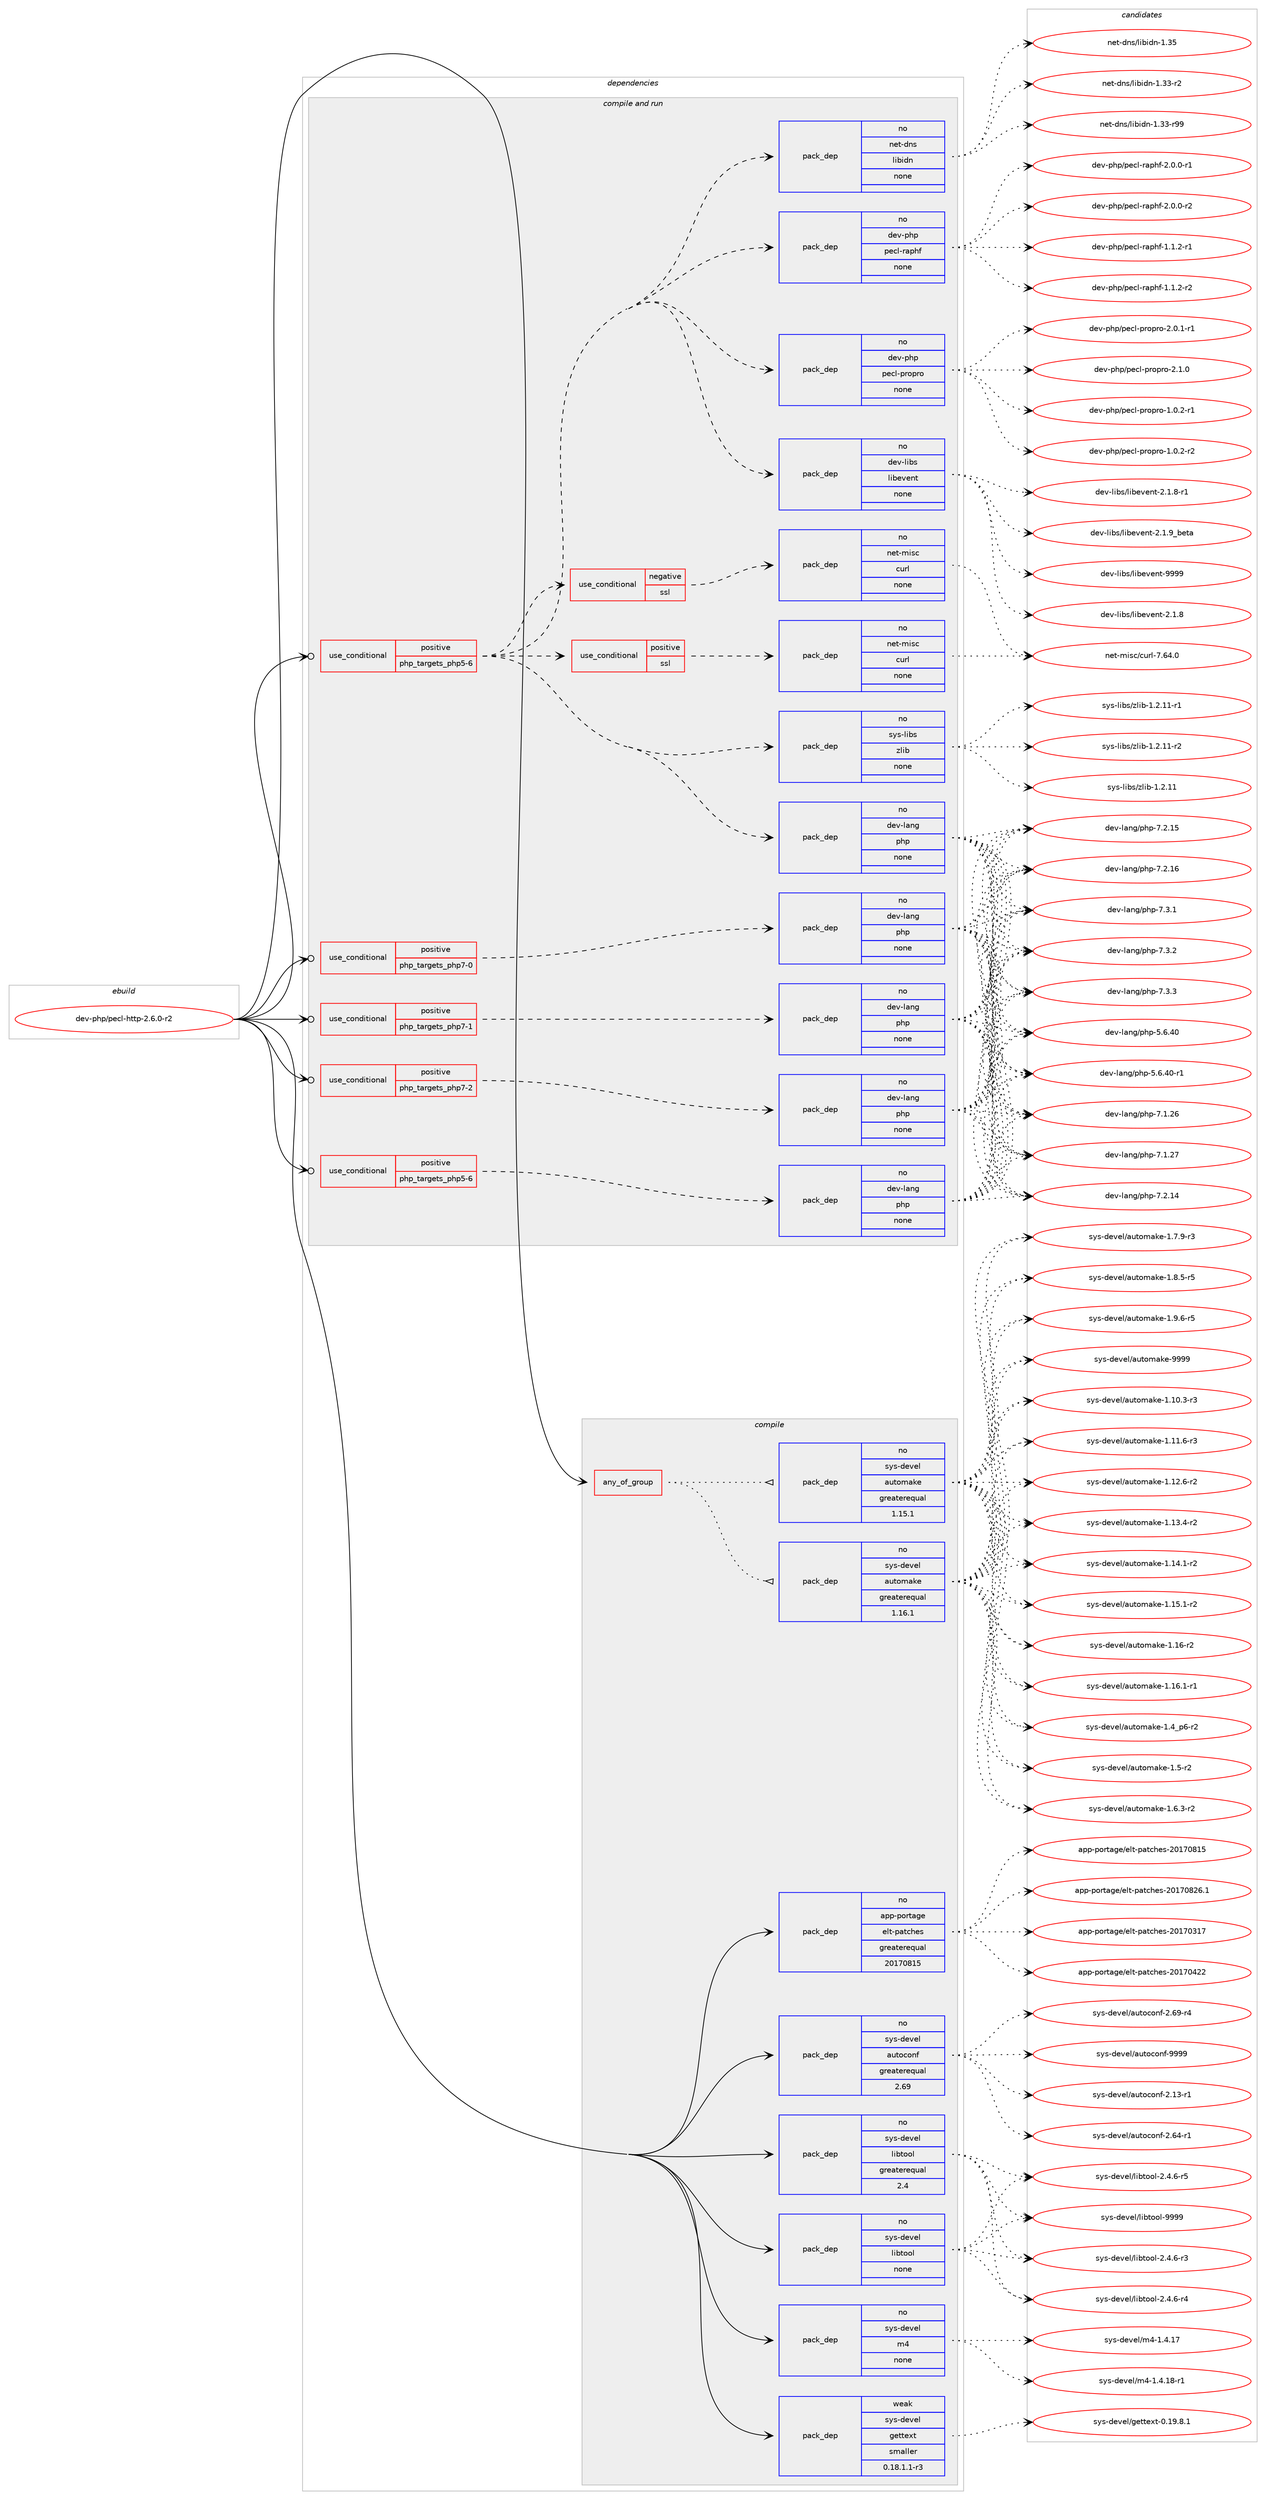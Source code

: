 digraph prolog {

# *************
# Graph options
# *************

newrank=true;
concentrate=true;
compound=true;
graph [rankdir=LR,fontname=Helvetica,fontsize=10,ranksep=1.5];#, ranksep=2.5, nodesep=0.2];
edge  [arrowhead=vee];
node  [fontname=Helvetica,fontsize=10];

# **********
# The ebuild
# **********

subgraph cluster_leftcol {
color=gray;
rank=same;
label=<<i>ebuild</i>>;
id [label="dev-php/pecl-http-2.6.0-r2", color=red, width=4, href="../dev-php/pecl-http-2.6.0-r2.svg"];
}

# ****************
# The dependencies
# ****************

subgraph cluster_midcol {
color=gray;
label=<<i>dependencies</i>>;
subgraph cluster_compile {
fillcolor="#eeeeee";
style=filled;
label=<<i>compile</i>>;
subgraph any22555 {
dependency1393858 [label=<<TABLE BORDER="0" CELLBORDER="1" CELLSPACING="0" CELLPADDING="4"><TR><TD CELLPADDING="10">any_of_group</TD></TR></TABLE>>, shape=none, color=red];subgraph pack1001210 {
dependency1393859 [label=<<TABLE BORDER="0" CELLBORDER="1" CELLSPACING="0" CELLPADDING="4" WIDTH="220"><TR><TD ROWSPAN="6" CELLPADDING="30">pack_dep</TD></TR><TR><TD WIDTH="110">no</TD></TR><TR><TD>sys-devel</TD></TR><TR><TD>automake</TD></TR><TR><TD>greaterequal</TD></TR><TR><TD>1.16.1</TD></TR></TABLE>>, shape=none, color=blue];
}
dependency1393858:e -> dependency1393859:w [weight=20,style="dotted",arrowhead="oinv"];
subgraph pack1001211 {
dependency1393860 [label=<<TABLE BORDER="0" CELLBORDER="1" CELLSPACING="0" CELLPADDING="4" WIDTH="220"><TR><TD ROWSPAN="6" CELLPADDING="30">pack_dep</TD></TR><TR><TD WIDTH="110">no</TD></TR><TR><TD>sys-devel</TD></TR><TR><TD>automake</TD></TR><TR><TD>greaterequal</TD></TR><TR><TD>1.15.1</TD></TR></TABLE>>, shape=none, color=blue];
}
dependency1393858:e -> dependency1393860:w [weight=20,style="dotted",arrowhead="oinv"];
}
id:e -> dependency1393858:w [weight=20,style="solid",arrowhead="vee"];
subgraph pack1001212 {
dependency1393861 [label=<<TABLE BORDER="0" CELLBORDER="1" CELLSPACING="0" CELLPADDING="4" WIDTH="220"><TR><TD ROWSPAN="6" CELLPADDING="30">pack_dep</TD></TR><TR><TD WIDTH="110">no</TD></TR><TR><TD>app-portage</TD></TR><TR><TD>elt-patches</TD></TR><TR><TD>greaterequal</TD></TR><TR><TD>20170815</TD></TR></TABLE>>, shape=none, color=blue];
}
id:e -> dependency1393861:w [weight=20,style="solid",arrowhead="vee"];
subgraph pack1001213 {
dependency1393862 [label=<<TABLE BORDER="0" CELLBORDER="1" CELLSPACING="0" CELLPADDING="4" WIDTH="220"><TR><TD ROWSPAN="6" CELLPADDING="30">pack_dep</TD></TR><TR><TD WIDTH="110">no</TD></TR><TR><TD>sys-devel</TD></TR><TR><TD>autoconf</TD></TR><TR><TD>greaterequal</TD></TR><TR><TD>2.69</TD></TR></TABLE>>, shape=none, color=blue];
}
id:e -> dependency1393862:w [weight=20,style="solid",arrowhead="vee"];
subgraph pack1001214 {
dependency1393863 [label=<<TABLE BORDER="0" CELLBORDER="1" CELLSPACING="0" CELLPADDING="4" WIDTH="220"><TR><TD ROWSPAN="6" CELLPADDING="30">pack_dep</TD></TR><TR><TD WIDTH="110">no</TD></TR><TR><TD>sys-devel</TD></TR><TR><TD>libtool</TD></TR><TR><TD>greaterequal</TD></TR><TR><TD>2.4</TD></TR></TABLE>>, shape=none, color=blue];
}
id:e -> dependency1393863:w [weight=20,style="solid",arrowhead="vee"];
subgraph pack1001215 {
dependency1393864 [label=<<TABLE BORDER="0" CELLBORDER="1" CELLSPACING="0" CELLPADDING="4" WIDTH="220"><TR><TD ROWSPAN="6" CELLPADDING="30">pack_dep</TD></TR><TR><TD WIDTH="110">no</TD></TR><TR><TD>sys-devel</TD></TR><TR><TD>libtool</TD></TR><TR><TD>none</TD></TR><TR><TD></TD></TR></TABLE>>, shape=none, color=blue];
}
id:e -> dependency1393864:w [weight=20,style="solid",arrowhead="vee"];
subgraph pack1001216 {
dependency1393865 [label=<<TABLE BORDER="0" CELLBORDER="1" CELLSPACING="0" CELLPADDING="4" WIDTH="220"><TR><TD ROWSPAN="6" CELLPADDING="30">pack_dep</TD></TR><TR><TD WIDTH="110">no</TD></TR><TR><TD>sys-devel</TD></TR><TR><TD>m4</TD></TR><TR><TD>none</TD></TR><TR><TD></TD></TR></TABLE>>, shape=none, color=blue];
}
id:e -> dependency1393865:w [weight=20,style="solid",arrowhead="vee"];
subgraph pack1001217 {
dependency1393866 [label=<<TABLE BORDER="0" CELLBORDER="1" CELLSPACING="0" CELLPADDING="4" WIDTH="220"><TR><TD ROWSPAN="6" CELLPADDING="30">pack_dep</TD></TR><TR><TD WIDTH="110">weak</TD></TR><TR><TD>sys-devel</TD></TR><TR><TD>gettext</TD></TR><TR><TD>smaller</TD></TR><TR><TD>0.18.1.1-r3</TD></TR></TABLE>>, shape=none, color=blue];
}
id:e -> dependency1393866:w [weight=20,style="solid",arrowhead="vee"];
}
subgraph cluster_compileandrun {
fillcolor="#eeeeee";
style=filled;
label=<<i>compile and run</i>>;
subgraph cond369528 {
dependency1393867 [label=<<TABLE BORDER="0" CELLBORDER="1" CELLSPACING="0" CELLPADDING="4"><TR><TD ROWSPAN="3" CELLPADDING="10">use_conditional</TD></TR><TR><TD>positive</TD></TR><TR><TD>php_targets_php5-6</TD></TR></TABLE>>, shape=none, color=red];
subgraph pack1001218 {
dependency1393868 [label=<<TABLE BORDER="0" CELLBORDER="1" CELLSPACING="0" CELLPADDING="4" WIDTH="220"><TR><TD ROWSPAN="6" CELLPADDING="30">pack_dep</TD></TR><TR><TD WIDTH="110">no</TD></TR><TR><TD>dev-lang</TD></TR><TR><TD>php</TD></TR><TR><TD>none</TD></TR><TR><TD></TD></TR></TABLE>>, shape=none, color=blue];
}
dependency1393867:e -> dependency1393868:w [weight=20,style="dashed",arrowhead="vee"];
}
id:e -> dependency1393867:w [weight=20,style="solid",arrowhead="odotvee"];
subgraph cond369529 {
dependency1393869 [label=<<TABLE BORDER="0" CELLBORDER="1" CELLSPACING="0" CELLPADDING="4"><TR><TD ROWSPAN="3" CELLPADDING="10">use_conditional</TD></TR><TR><TD>positive</TD></TR><TR><TD>php_targets_php5-6</TD></TR></TABLE>>, shape=none, color=red];
subgraph pack1001219 {
dependency1393870 [label=<<TABLE BORDER="0" CELLBORDER="1" CELLSPACING="0" CELLPADDING="4" WIDTH="220"><TR><TD ROWSPAN="6" CELLPADDING="30">pack_dep</TD></TR><TR><TD WIDTH="110">no</TD></TR><TR><TD>dev-libs</TD></TR><TR><TD>libevent</TD></TR><TR><TD>none</TD></TR><TR><TD></TD></TR></TABLE>>, shape=none, color=blue];
}
dependency1393869:e -> dependency1393870:w [weight=20,style="dashed",arrowhead="vee"];
subgraph pack1001220 {
dependency1393871 [label=<<TABLE BORDER="0" CELLBORDER="1" CELLSPACING="0" CELLPADDING="4" WIDTH="220"><TR><TD ROWSPAN="6" CELLPADDING="30">pack_dep</TD></TR><TR><TD WIDTH="110">no</TD></TR><TR><TD>dev-php</TD></TR><TR><TD>pecl-propro</TD></TR><TR><TD>none</TD></TR><TR><TD></TD></TR></TABLE>>, shape=none, color=blue];
}
dependency1393869:e -> dependency1393871:w [weight=20,style="dashed",arrowhead="vee"];
subgraph pack1001221 {
dependency1393872 [label=<<TABLE BORDER="0" CELLBORDER="1" CELLSPACING="0" CELLPADDING="4" WIDTH="220"><TR><TD ROWSPAN="6" CELLPADDING="30">pack_dep</TD></TR><TR><TD WIDTH="110">no</TD></TR><TR><TD>dev-php</TD></TR><TR><TD>pecl-raphf</TD></TR><TR><TD>none</TD></TR><TR><TD></TD></TR></TABLE>>, shape=none, color=blue];
}
dependency1393869:e -> dependency1393872:w [weight=20,style="dashed",arrowhead="vee"];
subgraph pack1001222 {
dependency1393873 [label=<<TABLE BORDER="0" CELLBORDER="1" CELLSPACING="0" CELLPADDING="4" WIDTH="220"><TR><TD ROWSPAN="6" CELLPADDING="30">pack_dep</TD></TR><TR><TD WIDTH="110">no</TD></TR><TR><TD>net-dns</TD></TR><TR><TD>libidn</TD></TR><TR><TD>none</TD></TR><TR><TD></TD></TR></TABLE>>, shape=none, color=blue];
}
dependency1393869:e -> dependency1393873:w [weight=20,style="dashed",arrowhead="vee"];
subgraph pack1001223 {
dependency1393874 [label=<<TABLE BORDER="0" CELLBORDER="1" CELLSPACING="0" CELLPADDING="4" WIDTH="220"><TR><TD ROWSPAN="6" CELLPADDING="30">pack_dep</TD></TR><TR><TD WIDTH="110">no</TD></TR><TR><TD>sys-libs</TD></TR><TR><TD>zlib</TD></TR><TR><TD>none</TD></TR><TR><TD></TD></TR></TABLE>>, shape=none, color=blue];
}
dependency1393869:e -> dependency1393874:w [weight=20,style="dashed",arrowhead="vee"];
subgraph cond369530 {
dependency1393875 [label=<<TABLE BORDER="0" CELLBORDER="1" CELLSPACING="0" CELLPADDING="4"><TR><TD ROWSPAN="3" CELLPADDING="10">use_conditional</TD></TR><TR><TD>positive</TD></TR><TR><TD>ssl</TD></TR></TABLE>>, shape=none, color=red];
subgraph pack1001224 {
dependency1393876 [label=<<TABLE BORDER="0" CELLBORDER="1" CELLSPACING="0" CELLPADDING="4" WIDTH="220"><TR><TD ROWSPAN="6" CELLPADDING="30">pack_dep</TD></TR><TR><TD WIDTH="110">no</TD></TR><TR><TD>net-misc</TD></TR><TR><TD>curl</TD></TR><TR><TD>none</TD></TR><TR><TD></TD></TR></TABLE>>, shape=none, color=blue];
}
dependency1393875:e -> dependency1393876:w [weight=20,style="dashed",arrowhead="vee"];
}
dependency1393869:e -> dependency1393875:w [weight=20,style="dashed",arrowhead="vee"];
subgraph cond369531 {
dependency1393877 [label=<<TABLE BORDER="0" CELLBORDER="1" CELLSPACING="0" CELLPADDING="4"><TR><TD ROWSPAN="3" CELLPADDING="10">use_conditional</TD></TR><TR><TD>negative</TD></TR><TR><TD>ssl</TD></TR></TABLE>>, shape=none, color=red];
subgraph pack1001225 {
dependency1393878 [label=<<TABLE BORDER="0" CELLBORDER="1" CELLSPACING="0" CELLPADDING="4" WIDTH="220"><TR><TD ROWSPAN="6" CELLPADDING="30">pack_dep</TD></TR><TR><TD WIDTH="110">no</TD></TR><TR><TD>net-misc</TD></TR><TR><TD>curl</TD></TR><TR><TD>none</TD></TR><TR><TD></TD></TR></TABLE>>, shape=none, color=blue];
}
dependency1393877:e -> dependency1393878:w [weight=20,style="dashed",arrowhead="vee"];
}
dependency1393869:e -> dependency1393877:w [weight=20,style="dashed",arrowhead="vee"];
subgraph pack1001226 {
dependency1393879 [label=<<TABLE BORDER="0" CELLBORDER="1" CELLSPACING="0" CELLPADDING="4" WIDTH="220"><TR><TD ROWSPAN="6" CELLPADDING="30">pack_dep</TD></TR><TR><TD WIDTH="110">no</TD></TR><TR><TD>dev-lang</TD></TR><TR><TD>php</TD></TR><TR><TD>none</TD></TR><TR><TD></TD></TR></TABLE>>, shape=none, color=blue];
}
dependency1393869:e -> dependency1393879:w [weight=20,style="dashed",arrowhead="vee"];
}
id:e -> dependency1393869:w [weight=20,style="solid",arrowhead="odotvee"];
subgraph cond369532 {
dependency1393880 [label=<<TABLE BORDER="0" CELLBORDER="1" CELLSPACING="0" CELLPADDING="4"><TR><TD ROWSPAN="3" CELLPADDING="10">use_conditional</TD></TR><TR><TD>positive</TD></TR><TR><TD>php_targets_php7-0</TD></TR></TABLE>>, shape=none, color=red];
subgraph pack1001227 {
dependency1393881 [label=<<TABLE BORDER="0" CELLBORDER="1" CELLSPACING="0" CELLPADDING="4" WIDTH="220"><TR><TD ROWSPAN="6" CELLPADDING="30">pack_dep</TD></TR><TR><TD WIDTH="110">no</TD></TR><TR><TD>dev-lang</TD></TR><TR><TD>php</TD></TR><TR><TD>none</TD></TR><TR><TD></TD></TR></TABLE>>, shape=none, color=blue];
}
dependency1393880:e -> dependency1393881:w [weight=20,style="dashed",arrowhead="vee"];
}
id:e -> dependency1393880:w [weight=20,style="solid",arrowhead="odotvee"];
subgraph cond369533 {
dependency1393882 [label=<<TABLE BORDER="0" CELLBORDER="1" CELLSPACING="0" CELLPADDING="4"><TR><TD ROWSPAN="3" CELLPADDING="10">use_conditional</TD></TR><TR><TD>positive</TD></TR><TR><TD>php_targets_php7-1</TD></TR></TABLE>>, shape=none, color=red];
subgraph pack1001228 {
dependency1393883 [label=<<TABLE BORDER="0" CELLBORDER="1" CELLSPACING="0" CELLPADDING="4" WIDTH="220"><TR><TD ROWSPAN="6" CELLPADDING="30">pack_dep</TD></TR><TR><TD WIDTH="110">no</TD></TR><TR><TD>dev-lang</TD></TR><TR><TD>php</TD></TR><TR><TD>none</TD></TR><TR><TD></TD></TR></TABLE>>, shape=none, color=blue];
}
dependency1393882:e -> dependency1393883:w [weight=20,style="dashed",arrowhead="vee"];
}
id:e -> dependency1393882:w [weight=20,style="solid",arrowhead="odotvee"];
subgraph cond369534 {
dependency1393884 [label=<<TABLE BORDER="0" CELLBORDER="1" CELLSPACING="0" CELLPADDING="4"><TR><TD ROWSPAN="3" CELLPADDING="10">use_conditional</TD></TR><TR><TD>positive</TD></TR><TR><TD>php_targets_php7-2</TD></TR></TABLE>>, shape=none, color=red];
subgraph pack1001229 {
dependency1393885 [label=<<TABLE BORDER="0" CELLBORDER="1" CELLSPACING="0" CELLPADDING="4" WIDTH="220"><TR><TD ROWSPAN="6" CELLPADDING="30">pack_dep</TD></TR><TR><TD WIDTH="110">no</TD></TR><TR><TD>dev-lang</TD></TR><TR><TD>php</TD></TR><TR><TD>none</TD></TR><TR><TD></TD></TR></TABLE>>, shape=none, color=blue];
}
dependency1393884:e -> dependency1393885:w [weight=20,style="dashed",arrowhead="vee"];
}
id:e -> dependency1393884:w [weight=20,style="solid",arrowhead="odotvee"];
}
subgraph cluster_run {
fillcolor="#eeeeee";
style=filled;
label=<<i>run</i>>;
}
}

# **************
# The candidates
# **************

subgraph cluster_choices {
rank=same;
color=gray;
label=<<i>candidates</i>>;

subgraph choice1001210 {
color=black;
nodesep=1;
choice11512111545100101118101108479711711611110997107101454946494846514511451 [label="sys-devel/automake-1.10.3-r3", color=red, width=4,href="../sys-devel/automake-1.10.3-r3.svg"];
choice11512111545100101118101108479711711611110997107101454946494946544511451 [label="sys-devel/automake-1.11.6-r3", color=red, width=4,href="../sys-devel/automake-1.11.6-r3.svg"];
choice11512111545100101118101108479711711611110997107101454946495046544511450 [label="sys-devel/automake-1.12.6-r2", color=red, width=4,href="../sys-devel/automake-1.12.6-r2.svg"];
choice11512111545100101118101108479711711611110997107101454946495146524511450 [label="sys-devel/automake-1.13.4-r2", color=red, width=4,href="../sys-devel/automake-1.13.4-r2.svg"];
choice11512111545100101118101108479711711611110997107101454946495246494511450 [label="sys-devel/automake-1.14.1-r2", color=red, width=4,href="../sys-devel/automake-1.14.1-r2.svg"];
choice11512111545100101118101108479711711611110997107101454946495346494511450 [label="sys-devel/automake-1.15.1-r2", color=red, width=4,href="../sys-devel/automake-1.15.1-r2.svg"];
choice1151211154510010111810110847971171161111099710710145494649544511450 [label="sys-devel/automake-1.16-r2", color=red, width=4,href="../sys-devel/automake-1.16-r2.svg"];
choice11512111545100101118101108479711711611110997107101454946495446494511449 [label="sys-devel/automake-1.16.1-r1", color=red, width=4,href="../sys-devel/automake-1.16.1-r1.svg"];
choice115121115451001011181011084797117116111109971071014549465295112544511450 [label="sys-devel/automake-1.4_p6-r2", color=red, width=4,href="../sys-devel/automake-1.4_p6-r2.svg"];
choice11512111545100101118101108479711711611110997107101454946534511450 [label="sys-devel/automake-1.5-r2", color=red, width=4,href="../sys-devel/automake-1.5-r2.svg"];
choice115121115451001011181011084797117116111109971071014549465446514511450 [label="sys-devel/automake-1.6.3-r2", color=red, width=4,href="../sys-devel/automake-1.6.3-r2.svg"];
choice115121115451001011181011084797117116111109971071014549465546574511451 [label="sys-devel/automake-1.7.9-r3", color=red, width=4,href="../sys-devel/automake-1.7.9-r3.svg"];
choice115121115451001011181011084797117116111109971071014549465646534511453 [label="sys-devel/automake-1.8.5-r5", color=red, width=4,href="../sys-devel/automake-1.8.5-r5.svg"];
choice115121115451001011181011084797117116111109971071014549465746544511453 [label="sys-devel/automake-1.9.6-r5", color=red, width=4,href="../sys-devel/automake-1.9.6-r5.svg"];
choice115121115451001011181011084797117116111109971071014557575757 [label="sys-devel/automake-9999", color=red, width=4,href="../sys-devel/automake-9999.svg"];
dependency1393859:e -> choice11512111545100101118101108479711711611110997107101454946494846514511451:w [style=dotted,weight="100"];
dependency1393859:e -> choice11512111545100101118101108479711711611110997107101454946494946544511451:w [style=dotted,weight="100"];
dependency1393859:e -> choice11512111545100101118101108479711711611110997107101454946495046544511450:w [style=dotted,weight="100"];
dependency1393859:e -> choice11512111545100101118101108479711711611110997107101454946495146524511450:w [style=dotted,weight="100"];
dependency1393859:e -> choice11512111545100101118101108479711711611110997107101454946495246494511450:w [style=dotted,weight="100"];
dependency1393859:e -> choice11512111545100101118101108479711711611110997107101454946495346494511450:w [style=dotted,weight="100"];
dependency1393859:e -> choice1151211154510010111810110847971171161111099710710145494649544511450:w [style=dotted,weight="100"];
dependency1393859:e -> choice11512111545100101118101108479711711611110997107101454946495446494511449:w [style=dotted,weight="100"];
dependency1393859:e -> choice115121115451001011181011084797117116111109971071014549465295112544511450:w [style=dotted,weight="100"];
dependency1393859:e -> choice11512111545100101118101108479711711611110997107101454946534511450:w [style=dotted,weight="100"];
dependency1393859:e -> choice115121115451001011181011084797117116111109971071014549465446514511450:w [style=dotted,weight="100"];
dependency1393859:e -> choice115121115451001011181011084797117116111109971071014549465546574511451:w [style=dotted,weight="100"];
dependency1393859:e -> choice115121115451001011181011084797117116111109971071014549465646534511453:w [style=dotted,weight="100"];
dependency1393859:e -> choice115121115451001011181011084797117116111109971071014549465746544511453:w [style=dotted,weight="100"];
dependency1393859:e -> choice115121115451001011181011084797117116111109971071014557575757:w [style=dotted,weight="100"];
}
subgraph choice1001211 {
color=black;
nodesep=1;
choice11512111545100101118101108479711711611110997107101454946494846514511451 [label="sys-devel/automake-1.10.3-r3", color=red, width=4,href="../sys-devel/automake-1.10.3-r3.svg"];
choice11512111545100101118101108479711711611110997107101454946494946544511451 [label="sys-devel/automake-1.11.6-r3", color=red, width=4,href="../sys-devel/automake-1.11.6-r3.svg"];
choice11512111545100101118101108479711711611110997107101454946495046544511450 [label="sys-devel/automake-1.12.6-r2", color=red, width=4,href="../sys-devel/automake-1.12.6-r2.svg"];
choice11512111545100101118101108479711711611110997107101454946495146524511450 [label="sys-devel/automake-1.13.4-r2", color=red, width=4,href="../sys-devel/automake-1.13.4-r2.svg"];
choice11512111545100101118101108479711711611110997107101454946495246494511450 [label="sys-devel/automake-1.14.1-r2", color=red, width=4,href="../sys-devel/automake-1.14.1-r2.svg"];
choice11512111545100101118101108479711711611110997107101454946495346494511450 [label="sys-devel/automake-1.15.1-r2", color=red, width=4,href="../sys-devel/automake-1.15.1-r2.svg"];
choice1151211154510010111810110847971171161111099710710145494649544511450 [label="sys-devel/automake-1.16-r2", color=red, width=4,href="../sys-devel/automake-1.16-r2.svg"];
choice11512111545100101118101108479711711611110997107101454946495446494511449 [label="sys-devel/automake-1.16.1-r1", color=red, width=4,href="../sys-devel/automake-1.16.1-r1.svg"];
choice115121115451001011181011084797117116111109971071014549465295112544511450 [label="sys-devel/automake-1.4_p6-r2", color=red, width=4,href="../sys-devel/automake-1.4_p6-r2.svg"];
choice11512111545100101118101108479711711611110997107101454946534511450 [label="sys-devel/automake-1.5-r2", color=red, width=4,href="../sys-devel/automake-1.5-r2.svg"];
choice115121115451001011181011084797117116111109971071014549465446514511450 [label="sys-devel/automake-1.6.3-r2", color=red, width=4,href="../sys-devel/automake-1.6.3-r2.svg"];
choice115121115451001011181011084797117116111109971071014549465546574511451 [label="sys-devel/automake-1.7.9-r3", color=red, width=4,href="../sys-devel/automake-1.7.9-r3.svg"];
choice115121115451001011181011084797117116111109971071014549465646534511453 [label="sys-devel/automake-1.8.5-r5", color=red, width=4,href="../sys-devel/automake-1.8.5-r5.svg"];
choice115121115451001011181011084797117116111109971071014549465746544511453 [label="sys-devel/automake-1.9.6-r5", color=red, width=4,href="../sys-devel/automake-1.9.6-r5.svg"];
choice115121115451001011181011084797117116111109971071014557575757 [label="sys-devel/automake-9999", color=red, width=4,href="../sys-devel/automake-9999.svg"];
dependency1393860:e -> choice11512111545100101118101108479711711611110997107101454946494846514511451:w [style=dotted,weight="100"];
dependency1393860:e -> choice11512111545100101118101108479711711611110997107101454946494946544511451:w [style=dotted,weight="100"];
dependency1393860:e -> choice11512111545100101118101108479711711611110997107101454946495046544511450:w [style=dotted,weight="100"];
dependency1393860:e -> choice11512111545100101118101108479711711611110997107101454946495146524511450:w [style=dotted,weight="100"];
dependency1393860:e -> choice11512111545100101118101108479711711611110997107101454946495246494511450:w [style=dotted,weight="100"];
dependency1393860:e -> choice11512111545100101118101108479711711611110997107101454946495346494511450:w [style=dotted,weight="100"];
dependency1393860:e -> choice1151211154510010111810110847971171161111099710710145494649544511450:w [style=dotted,weight="100"];
dependency1393860:e -> choice11512111545100101118101108479711711611110997107101454946495446494511449:w [style=dotted,weight="100"];
dependency1393860:e -> choice115121115451001011181011084797117116111109971071014549465295112544511450:w [style=dotted,weight="100"];
dependency1393860:e -> choice11512111545100101118101108479711711611110997107101454946534511450:w [style=dotted,weight="100"];
dependency1393860:e -> choice115121115451001011181011084797117116111109971071014549465446514511450:w [style=dotted,weight="100"];
dependency1393860:e -> choice115121115451001011181011084797117116111109971071014549465546574511451:w [style=dotted,weight="100"];
dependency1393860:e -> choice115121115451001011181011084797117116111109971071014549465646534511453:w [style=dotted,weight="100"];
dependency1393860:e -> choice115121115451001011181011084797117116111109971071014549465746544511453:w [style=dotted,weight="100"];
dependency1393860:e -> choice115121115451001011181011084797117116111109971071014557575757:w [style=dotted,weight="100"];
}
subgraph choice1001212 {
color=black;
nodesep=1;
choice97112112451121111141169710310147101108116451129711699104101115455048495548514955 [label="app-portage/elt-patches-20170317", color=red, width=4,href="../app-portage/elt-patches-20170317.svg"];
choice97112112451121111141169710310147101108116451129711699104101115455048495548525050 [label="app-portage/elt-patches-20170422", color=red, width=4,href="../app-portage/elt-patches-20170422.svg"];
choice97112112451121111141169710310147101108116451129711699104101115455048495548564953 [label="app-portage/elt-patches-20170815", color=red, width=4,href="../app-portage/elt-patches-20170815.svg"];
choice971121124511211111411697103101471011081164511297116991041011154550484955485650544649 [label="app-portage/elt-patches-20170826.1", color=red, width=4,href="../app-portage/elt-patches-20170826.1.svg"];
dependency1393861:e -> choice97112112451121111141169710310147101108116451129711699104101115455048495548514955:w [style=dotted,weight="100"];
dependency1393861:e -> choice97112112451121111141169710310147101108116451129711699104101115455048495548525050:w [style=dotted,weight="100"];
dependency1393861:e -> choice97112112451121111141169710310147101108116451129711699104101115455048495548564953:w [style=dotted,weight="100"];
dependency1393861:e -> choice971121124511211111411697103101471011081164511297116991041011154550484955485650544649:w [style=dotted,weight="100"];
}
subgraph choice1001213 {
color=black;
nodesep=1;
choice1151211154510010111810110847971171161119911111010245504649514511449 [label="sys-devel/autoconf-2.13-r1", color=red, width=4,href="../sys-devel/autoconf-2.13-r1.svg"];
choice1151211154510010111810110847971171161119911111010245504654524511449 [label="sys-devel/autoconf-2.64-r1", color=red, width=4,href="../sys-devel/autoconf-2.64-r1.svg"];
choice1151211154510010111810110847971171161119911111010245504654574511452 [label="sys-devel/autoconf-2.69-r4", color=red, width=4,href="../sys-devel/autoconf-2.69-r4.svg"];
choice115121115451001011181011084797117116111991111101024557575757 [label="sys-devel/autoconf-9999", color=red, width=4,href="../sys-devel/autoconf-9999.svg"];
dependency1393862:e -> choice1151211154510010111810110847971171161119911111010245504649514511449:w [style=dotted,weight="100"];
dependency1393862:e -> choice1151211154510010111810110847971171161119911111010245504654524511449:w [style=dotted,weight="100"];
dependency1393862:e -> choice1151211154510010111810110847971171161119911111010245504654574511452:w [style=dotted,weight="100"];
dependency1393862:e -> choice115121115451001011181011084797117116111991111101024557575757:w [style=dotted,weight="100"];
}
subgraph choice1001214 {
color=black;
nodesep=1;
choice1151211154510010111810110847108105981161111111084550465246544511451 [label="sys-devel/libtool-2.4.6-r3", color=red, width=4,href="../sys-devel/libtool-2.4.6-r3.svg"];
choice1151211154510010111810110847108105981161111111084550465246544511452 [label="sys-devel/libtool-2.4.6-r4", color=red, width=4,href="../sys-devel/libtool-2.4.6-r4.svg"];
choice1151211154510010111810110847108105981161111111084550465246544511453 [label="sys-devel/libtool-2.4.6-r5", color=red, width=4,href="../sys-devel/libtool-2.4.6-r5.svg"];
choice1151211154510010111810110847108105981161111111084557575757 [label="sys-devel/libtool-9999", color=red, width=4,href="../sys-devel/libtool-9999.svg"];
dependency1393863:e -> choice1151211154510010111810110847108105981161111111084550465246544511451:w [style=dotted,weight="100"];
dependency1393863:e -> choice1151211154510010111810110847108105981161111111084550465246544511452:w [style=dotted,weight="100"];
dependency1393863:e -> choice1151211154510010111810110847108105981161111111084550465246544511453:w [style=dotted,weight="100"];
dependency1393863:e -> choice1151211154510010111810110847108105981161111111084557575757:w [style=dotted,weight="100"];
}
subgraph choice1001215 {
color=black;
nodesep=1;
choice1151211154510010111810110847108105981161111111084550465246544511451 [label="sys-devel/libtool-2.4.6-r3", color=red, width=4,href="../sys-devel/libtool-2.4.6-r3.svg"];
choice1151211154510010111810110847108105981161111111084550465246544511452 [label="sys-devel/libtool-2.4.6-r4", color=red, width=4,href="../sys-devel/libtool-2.4.6-r4.svg"];
choice1151211154510010111810110847108105981161111111084550465246544511453 [label="sys-devel/libtool-2.4.6-r5", color=red, width=4,href="../sys-devel/libtool-2.4.6-r5.svg"];
choice1151211154510010111810110847108105981161111111084557575757 [label="sys-devel/libtool-9999", color=red, width=4,href="../sys-devel/libtool-9999.svg"];
dependency1393864:e -> choice1151211154510010111810110847108105981161111111084550465246544511451:w [style=dotted,weight="100"];
dependency1393864:e -> choice1151211154510010111810110847108105981161111111084550465246544511452:w [style=dotted,weight="100"];
dependency1393864:e -> choice1151211154510010111810110847108105981161111111084550465246544511453:w [style=dotted,weight="100"];
dependency1393864:e -> choice1151211154510010111810110847108105981161111111084557575757:w [style=dotted,weight="100"];
}
subgraph choice1001216 {
color=black;
nodesep=1;
choice11512111545100101118101108471095245494652464955 [label="sys-devel/m4-1.4.17", color=red, width=4,href="../sys-devel/m4-1.4.17.svg"];
choice115121115451001011181011084710952454946524649564511449 [label="sys-devel/m4-1.4.18-r1", color=red, width=4,href="../sys-devel/m4-1.4.18-r1.svg"];
dependency1393865:e -> choice11512111545100101118101108471095245494652464955:w [style=dotted,weight="100"];
dependency1393865:e -> choice115121115451001011181011084710952454946524649564511449:w [style=dotted,weight="100"];
}
subgraph choice1001217 {
color=black;
nodesep=1;
choice1151211154510010111810110847103101116116101120116454846495746564649 [label="sys-devel/gettext-0.19.8.1", color=red, width=4,href="../sys-devel/gettext-0.19.8.1.svg"];
dependency1393866:e -> choice1151211154510010111810110847103101116116101120116454846495746564649:w [style=dotted,weight="100"];
}
subgraph choice1001218 {
color=black;
nodesep=1;
choice10010111845108971101034711210411245534654465248 [label="dev-lang/php-5.6.40", color=red, width=4,href="../dev-lang/php-5.6.40.svg"];
choice100101118451089711010347112104112455346544652484511449 [label="dev-lang/php-5.6.40-r1", color=red, width=4,href="../dev-lang/php-5.6.40-r1.svg"];
choice10010111845108971101034711210411245554649465054 [label="dev-lang/php-7.1.26", color=red, width=4,href="../dev-lang/php-7.1.26.svg"];
choice10010111845108971101034711210411245554649465055 [label="dev-lang/php-7.1.27", color=red, width=4,href="../dev-lang/php-7.1.27.svg"];
choice10010111845108971101034711210411245554650464952 [label="dev-lang/php-7.2.14", color=red, width=4,href="../dev-lang/php-7.2.14.svg"];
choice10010111845108971101034711210411245554650464953 [label="dev-lang/php-7.2.15", color=red, width=4,href="../dev-lang/php-7.2.15.svg"];
choice10010111845108971101034711210411245554650464954 [label="dev-lang/php-7.2.16", color=red, width=4,href="../dev-lang/php-7.2.16.svg"];
choice100101118451089711010347112104112455546514649 [label="dev-lang/php-7.3.1", color=red, width=4,href="../dev-lang/php-7.3.1.svg"];
choice100101118451089711010347112104112455546514650 [label="dev-lang/php-7.3.2", color=red, width=4,href="../dev-lang/php-7.3.2.svg"];
choice100101118451089711010347112104112455546514651 [label="dev-lang/php-7.3.3", color=red, width=4,href="../dev-lang/php-7.3.3.svg"];
dependency1393868:e -> choice10010111845108971101034711210411245534654465248:w [style=dotted,weight="100"];
dependency1393868:e -> choice100101118451089711010347112104112455346544652484511449:w [style=dotted,weight="100"];
dependency1393868:e -> choice10010111845108971101034711210411245554649465054:w [style=dotted,weight="100"];
dependency1393868:e -> choice10010111845108971101034711210411245554649465055:w [style=dotted,weight="100"];
dependency1393868:e -> choice10010111845108971101034711210411245554650464952:w [style=dotted,weight="100"];
dependency1393868:e -> choice10010111845108971101034711210411245554650464953:w [style=dotted,weight="100"];
dependency1393868:e -> choice10010111845108971101034711210411245554650464954:w [style=dotted,weight="100"];
dependency1393868:e -> choice100101118451089711010347112104112455546514649:w [style=dotted,weight="100"];
dependency1393868:e -> choice100101118451089711010347112104112455546514650:w [style=dotted,weight="100"];
dependency1393868:e -> choice100101118451089711010347112104112455546514651:w [style=dotted,weight="100"];
}
subgraph choice1001219 {
color=black;
nodesep=1;
choice10010111845108105981154710810598101118101110116455046494656 [label="dev-libs/libevent-2.1.8", color=red, width=4,href="../dev-libs/libevent-2.1.8.svg"];
choice100101118451081059811547108105981011181011101164550464946564511449 [label="dev-libs/libevent-2.1.8-r1", color=red, width=4,href="../dev-libs/libevent-2.1.8-r1.svg"];
choice10010111845108105981154710810598101118101110116455046494657959810111697 [label="dev-libs/libevent-2.1.9_beta", color=red, width=4,href="../dev-libs/libevent-2.1.9_beta.svg"];
choice100101118451081059811547108105981011181011101164557575757 [label="dev-libs/libevent-9999", color=red, width=4,href="../dev-libs/libevent-9999.svg"];
dependency1393870:e -> choice10010111845108105981154710810598101118101110116455046494656:w [style=dotted,weight="100"];
dependency1393870:e -> choice100101118451081059811547108105981011181011101164550464946564511449:w [style=dotted,weight="100"];
dependency1393870:e -> choice10010111845108105981154710810598101118101110116455046494657959810111697:w [style=dotted,weight="100"];
dependency1393870:e -> choice100101118451081059811547108105981011181011101164557575757:w [style=dotted,weight="100"];
}
subgraph choice1001220 {
color=black;
nodesep=1;
choice100101118451121041124711210199108451121141111121141114549464846504511449 [label="dev-php/pecl-propro-1.0.2-r1", color=red, width=4,href="../dev-php/pecl-propro-1.0.2-r1.svg"];
choice100101118451121041124711210199108451121141111121141114549464846504511450 [label="dev-php/pecl-propro-1.0.2-r2", color=red, width=4,href="../dev-php/pecl-propro-1.0.2-r2.svg"];
choice100101118451121041124711210199108451121141111121141114550464846494511449 [label="dev-php/pecl-propro-2.0.1-r1", color=red, width=4,href="../dev-php/pecl-propro-2.0.1-r1.svg"];
choice10010111845112104112471121019910845112114111112114111455046494648 [label="dev-php/pecl-propro-2.1.0", color=red, width=4,href="../dev-php/pecl-propro-2.1.0.svg"];
dependency1393871:e -> choice100101118451121041124711210199108451121141111121141114549464846504511449:w [style=dotted,weight="100"];
dependency1393871:e -> choice100101118451121041124711210199108451121141111121141114549464846504511450:w [style=dotted,weight="100"];
dependency1393871:e -> choice100101118451121041124711210199108451121141111121141114550464846494511449:w [style=dotted,weight="100"];
dependency1393871:e -> choice10010111845112104112471121019910845112114111112114111455046494648:w [style=dotted,weight="100"];
}
subgraph choice1001221 {
color=black;
nodesep=1;
choice10010111845112104112471121019910845114971121041024549464946504511449 [label="dev-php/pecl-raphf-1.1.2-r1", color=red, width=4,href="../dev-php/pecl-raphf-1.1.2-r1.svg"];
choice10010111845112104112471121019910845114971121041024549464946504511450 [label="dev-php/pecl-raphf-1.1.2-r2", color=red, width=4,href="../dev-php/pecl-raphf-1.1.2-r2.svg"];
choice10010111845112104112471121019910845114971121041024550464846484511449 [label="dev-php/pecl-raphf-2.0.0-r1", color=red, width=4,href="../dev-php/pecl-raphf-2.0.0-r1.svg"];
choice10010111845112104112471121019910845114971121041024550464846484511450 [label="dev-php/pecl-raphf-2.0.0-r2", color=red, width=4,href="../dev-php/pecl-raphf-2.0.0-r2.svg"];
dependency1393872:e -> choice10010111845112104112471121019910845114971121041024549464946504511449:w [style=dotted,weight="100"];
dependency1393872:e -> choice10010111845112104112471121019910845114971121041024549464946504511450:w [style=dotted,weight="100"];
dependency1393872:e -> choice10010111845112104112471121019910845114971121041024550464846484511449:w [style=dotted,weight="100"];
dependency1393872:e -> choice10010111845112104112471121019910845114971121041024550464846484511450:w [style=dotted,weight="100"];
}
subgraph choice1001222 {
color=black;
nodesep=1;
choice11010111645100110115471081059810510011045494651514511450 [label="net-dns/libidn-1.33-r2", color=red, width=4,href="../net-dns/libidn-1.33-r2.svg"];
choice1101011164510011011547108105981051001104549465151451145757 [label="net-dns/libidn-1.33-r99", color=red, width=4,href="../net-dns/libidn-1.33-r99.svg"];
choice1101011164510011011547108105981051001104549465153 [label="net-dns/libidn-1.35", color=red, width=4,href="../net-dns/libidn-1.35.svg"];
dependency1393873:e -> choice11010111645100110115471081059810510011045494651514511450:w [style=dotted,weight="100"];
dependency1393873:e -> choice1101011164510011011547108105981051001104549465151451145757:w [style=dotted,weight="100"];
dependency1393873:e -> choice1101011164510011011547108105981051001104549465153:w [style=dotted,weight="100"];
}
subgraph choice1001223 {
color=black;
nodesep=1;
choice1151211154510810598115471221081059845494650464949 [label="sys-libs/zlib-1.2.11", color=red, width=4,href="../sys-libs/zlib-1.2.11.svg"];
choice11512111545108105981154712210810598454946504649494511449 [label="sys-libs/zlib-1.2.11-r1", color=red, width=4,href="../sys-libs/zlib-1.2.11-r1.svg"];
choice11512111545108105981154712210810598454946504649494511450 [label="sys-libs/zlib-1.2.11-r2", color=red, width=4,href="../sys-libs/zlib-1.2.11-r2.svg"];
dependency1393874:e -> choice1151211154510810598115471221081059845494650464949:w [style=dotted,weight="100"];
dependency1393874:e -> choice11512111545108105981154712210810598454946504649494511449:w [style=dotted,weight="100"];
dependency1393874:e -> choice11512111545108105981154712210810598454946504649494511450:w [style=dotted,weight="100"];
}
subgraph choice1001224 {
color=black;
nodesep=1;
choice1101011164510910511599479911711410845554654524648 [label="net-misc/curl-7.64.0", color=red, width=4,href="../net-misc/curl-7.64.0.svg"];
dependency1393876:e -> choice1101011164510910511599479911711410845554654524648:w [style=dotted,weight="100"];
}
subgraph choice1001225 {
color=black;
nodesep=1;
choice1101011164510910511599479911711410845554654524648 [label="net-misc/curl-7.64.0", color=red, width=4,href="../net-misc/curl-7.64.0.svg"];
dependency1393878:e -> choice1101011164510910511599479911711410845554654524648:w [style=dotted,weight="100"];
}
subgraph choice1001226 {
color=black;
nodesep=1;
choice10010111845108971101034711210411245534654465248 [label="dev-lang/php-5.6.40", color=red, width=4,href="../dev-lang/php-5.6.40.svg"];
choice100101118451089711010347112104112455346544652484511449 [label="dev-lang/php-5.6.40-r1", color=red, width=4,href="../dev-lang/php-5.6.40-r1.svg"];
choice10010111845108971101034711210411245554649465054 [label="dev-lang/php-7.1.26", color=red, width=4,href="../dev-lang/php-7.1.26.svg"];
choice10010111845108971101034711210411245554649465055 [label="dev-lang/php-7.1.27", color=red, width=4,href="../dev-lang/php-7.1.27.svg"];
choice10010111845108971101034711210411245554650464952 [label="dev-lang/php-7.2.14", color=red, width=4,href="../dev-lang/php-7.2.14.svg"];
choice10010111845108971101034711210411245554650464953 [label="dev-lang/php-7.2.15", color=red, width=4,href="../dev-lang/php-7.2.15.svg"];
choice10010111845108971101034711210411245554650464954 [label="dev-lang/php-7.2.16", color=red, width=4,href="../dev-lang/php-7.2.16.svg"];
choice100101118451089711010347112104112455546514649 [label="dev-lang/php-7.3.1", color=red, width=4,href="../dev-lang/php-7.3.1.svg"];
choice100101118451089711010347112104112455546514650 [label="dev-lang/php-7.3.2", color=red, width=4,href="../dev-lang/php-7.3.2.svg"];
choice100101118451089711010347112104112455546514651 [label="dev-lang/php-7.3.3", color=red, width=4,href="../dev-lang/php-7.3.3.svg"];
dependency1393879:e -> choice10010111845108971101034711210411245534654465248:w [style=dotted,weight="100"];
dependency1393879:e -> choice100101118451089711010347112104112455346544652484511449:w [style=dotted,weight="100"];
dependency1393879:e -> choice10010111845108971101034711210411245554649465054:w [style=dotted,weight="100"];
dependency1393879:e -> choice10010111845108971101034711210411245554649465055:w [style=dotted,weight="100"];
dependency1393879:e -> choice10010111845108971101034711210411245554650464952:w [style=dotted,weight="100"];
dependency1393879:e -> choice10010111845108971101034711210411245554650464953:w [style=dotted,weight="100"];
dependency1393879:e -> choice10010111845108971101034711210411245554650464954:w [style=dotted,weight="100"];
dependency1393879:e -> choice100101118451089711010347112104112455546514649:w [style=dotted,weight="100"];
dependency1393879:e -> choice100101118451089711010347112104112455546514650:w [style=dotted,weight="100"];
dependency1393879:e -> choice100101118451089711010347112104112455546514651:w [style=dotted,weight="100"];
}
subgraph choice1001227 {
color=black;
nodesep=1;
choice10010111845108971101034711210411245534654465248 [label="dev-lang/php-5.6.40", color=red, width=4,href="../dev-lang/php-5.6.40.svg"];
choice100101118451089711010347112104112455346544652484511449 [label="dev-lang/php-5.6.40-r1", color=red, width=4,href="../dev-lang/php-5.6.40-r1.svg"];
choice10010111845108971101034711210411245554649465054 [label="dev-lang/php-7.1.26", color=red, width=4,href="../dev-lang/php-7.1.26.svg"];
choice10010111845108971101034711210411245554649465055 [label="dev-lang/php-7.1.27", color=red, width=4,href="../dev-lang/php-7.1.27.svg"];
choice10010111845108971101034711210411245554650464952 [label="dev-lang/php-7.2.14", color=red, width=4,href="../dev-lang/php-7.2.14.svg"];
choice10010111845108971101034711210411245554650464953 [label="dev-lang/php-7.2.15", color=red, width=4,href="../dev-lang/php-7.2.15.svg"];
choice10010111845108971101034711210411245554650464954 [label="dev-lang/php-7.2.16", color=red, width=4,href="../dev-lang/php-7.2.16.svg"];
choice100101118451089711010347112104112455546514649 [label="dev-lang/php-7.3.1", color=red, width=4,href="../dev-lang/php-7.3.1.svg"];
choice100101118451089711010347112104112455546514650 [label="dev-lang/php-7.3.2", color=red, width=4,href="../dev-lang/php-7.3.2.svg"];
choice100101118451089711010347112104112455546514651 [label="dev-lang/php-7.3.3", color=red, width=4,href="../dev-lang/php-7.3.3.svg"];
dependency1393881:e -> choice10010111845108971101034711210411245534654465248:w [style=dotted,weight="100"];
dependency1393881:e -> choice100101118451089711010347112104112455346544652484511449:w [style=dotted,weight="100"];
dependency1393881:e -> choice10010111845108971101034711210411245554649465054:w [style=dotted,weight="100"];
dependency1393881:e -> choice10010111845108971101034711210411245554649465055:w [style=dotted,weight="100"];
dependency1393881:e -> choice10010111845108971101034711210411245554650464952:w [style=dotted,weight="100"];
dependency1393881:e -> choice10010111845108971101034711210411245554650464953:w [style=dotted,weight="100"];
dependency1393881:e -> choice10010111845108971101034711210411245554650464954:w [style=dotted,weight="100"];
dependency1393881:e -> choice100101118451089711010347112104112455546514649:w [style=dotted,weight="100"];
dependency1393881:e -> choice100101118451089711010347112104112455546514650:w [style=dotted,weight="100"];
dependency1393881:e -> choice100101118451089711010347112104112455546514651:w [style=dotted,weight="100"];
}
subgraph choice1001228 {
color=black;
nodesep=1;
choice10010111845108971101034711210411245534654465248 [label="dev-lang/php-5.6.40", color=red, width=4,href="../dev-lang/php-5.6.40.svg"];
choice100101118451089711010347112104112455346544652484511449 [label="dev-lang/php-5.6.40-r1", color=red, width=4,href="../dev-lang/php-5.6.40-r1.svg"];
choice10010111845108971101034711210411245554649465054 [label="dev-lang/php-7.1.26", color=red, width=4,href="../dev-lang/php-7.1.26.svg"];
choice10010111845108971101034711210411245554649465055 [label="dev-lang/php-7.1.27", color=red, width=4,href="../dev-lang/php-7.1.27.svg"];
choice10010111845108971101034711210411245554650464952 [label="dev-lang/php-7.2.14", color=red, width=4,href="../dev-lang/php-7.2.14.svg"];
choice10010111845108971101034711210411245554650464953 [label="dev-lang/php-7.2.15", color=red, width=4,href="../dev-lang/php-7.2.15.svg"];
choice10010111845108971101034711210411245554650464954 [label="dev-lang/php-7.2.16", color=red, width=4,href="../dev-lang/php-7.2.16.svg"];
choice100101118451089711010347112104112455546514649 [label="dev-lang/php-7.3.1", color=red, width=4,href="../dev-lang/php-7.3.1.svg"];
choice100101118451089711010347112104112455546514650 [label="dev-lang/php-7.3.2", color=red, width=4,href="../dev-lang/php-7.3.2.svg"];
choice100101118451089711010347112104112455546514651 [label="dev-lang/php-7.3.3", color=red, width=4,href="../dev-lang/php-7.3.3.svg"];
dependency1393883:e -> choice10010111845108971101034711210411245534654465248:w [style=dotted,weight="100"];
dependency1393883:e -> choice100101118451089711010347112104112455346544652484511449:w [style=dotted,weight="100"];
dependency1393883:e -> choice10010111845108971101034711210411245554649465054:w [style=dotted,weight="100"];
dependency1393883:e -> choice10010111845108971101034711210411245554649465055:w [style=dotted,weight="100"];
dependency1393883:e -> choice10010111845108971101034711210411245554650464952:w [style=dotted,weight="100"];
dependency1393883:e -> choice10010111845108971101034711210411245554650464953:w [style=dotted,weight="100"];
dependency1393883:e -> choice10010111845108971101034711210411245554650464954:w [style=dotted,weight="100"];
dependency1393883:e -> choice100101118451089711010347112104112455546514649:w [style=dotted,weight="100"];
dependency1393883:e -> choice100101118451089711010347112104112455546514650:w [style=dotted,weight="100"];
dependency1393883:e -> choice100101118451089711010347112104112455546514651:w [style=dotted,weight="100"];
}
subgraph choice1001229 {
color=black;
nodesep=1;
choice10010111845108971101034711210411245534654465248 [label="dev-lang/php-5.6.40", color=red, width=4,href="../dev-lang/php-5.6.40.svg"];
choice100101118451089711010347112104112455346544652484511449 [label="dev-lang/php-5.6.40-r1", color=red, width=4,href="../dev-lang/php-5.6.40-r1.svg"];
choice10010111845108971101034711210411245554649465054 [label="dev-lang/php-7.1.26", color=red, width=4,href="../dev-lang/php-7.1.26.svg"];
choice10010111845108971101034711210411245554649465055 [label="dev-lang/php-7.1.27", color=red, width=4,href="../dev-lang/php-7.1.27.svg"];
choice10010111845108971101034711210411245554650464952 [label="dev-lang/php-7.2.14", color=red, width=4,href="../dev-lang/php-7.2.14.svg"];
choice10010111845108971101034711210411245554650464953 [label="dev-lang/php-7.2.15", color=red, width=4,href="../dev-lang/php-7.2.15.svg"];
choice10010111845108971101034711210411245554650464954 [label="dev-lang/php-7.2.16", color=red, width=4,href="../dev-lang/php-7.2.16.svg"];
choice100101118451089711010347112104112455546514649 [label="dev-lang/php-7.3.1", color=red, width=4,href="../dev-lang/php-7.3.1.svg"];
choice100101118451089711010347112104112455546514650 [label="dev-lang/php-7.3.2", color=red, width=4,href="../dev-lang/php-7.3.2.svg"];
choice100101118451089711010347112104112455546514651 [label="dev-lang/php-7.3.3", color=red, width=4,href="../dev-lang/php-7.3.3.svg"];
dependency1393885:e -> choice10010111845108971101034711210411245534654465248:w [style=dotted,weight="100"];
dependency1393885:e -> choice100101118451089711010347112104112455346544652484511449:w [style=dotted,weight="100"];
dependency1393885:e -> choice10010111845108971101034711210411245554649465054:w [style=dotted,weight="100"];
dependency1393885:e -> choice10010111845108971101034711210411245554649465055:w [style=dotted,weight="100"];
dependency1393885:e -> choice10010111845108971101034711210411245554650464952:w [style=dotted,weight="100"];
dependency1393885:e -> choice10010111845108971101034711210411245554650464953:w [style=dotted,weight="100"];
dependency1393885:e -> choice10010111845108971101034711210411245554650464954:w [style=dotted,weight="100"];
dependency1393885:e -> choice100101118451089711010347112104112455546514649:w [style=dotted,weight="100"];
dependency1393885:e -> choice100101118451089711010347112104112455546514650:w [style=dotted,weight="100"];
dependency1393885:e -> choice100101118451089711010347112104112455546514651:w [style=dotted,weight="100"];
}
}

}
